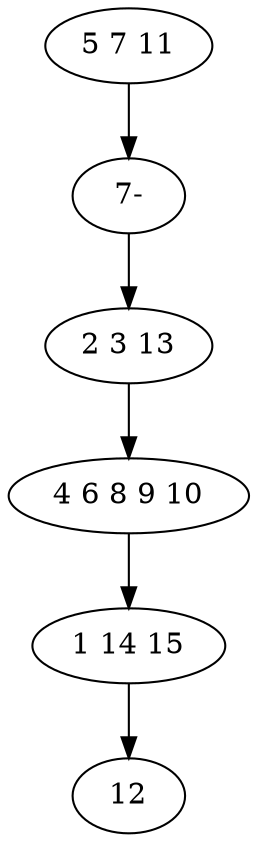 digraph true_tree {
	"0" -> "5"
	"1" -> "2"
	"2" -> "3"
	"3" -> "4"
	"5" -> "1"
	"0" [label="5 7 11"];
	"1" [label="2 3 13"];
	"2" [label="4 6 8 9 10"];
	"3" [label="1 14 15"];
	"4" [label="12"];
	"5" [label="7-"];
}
